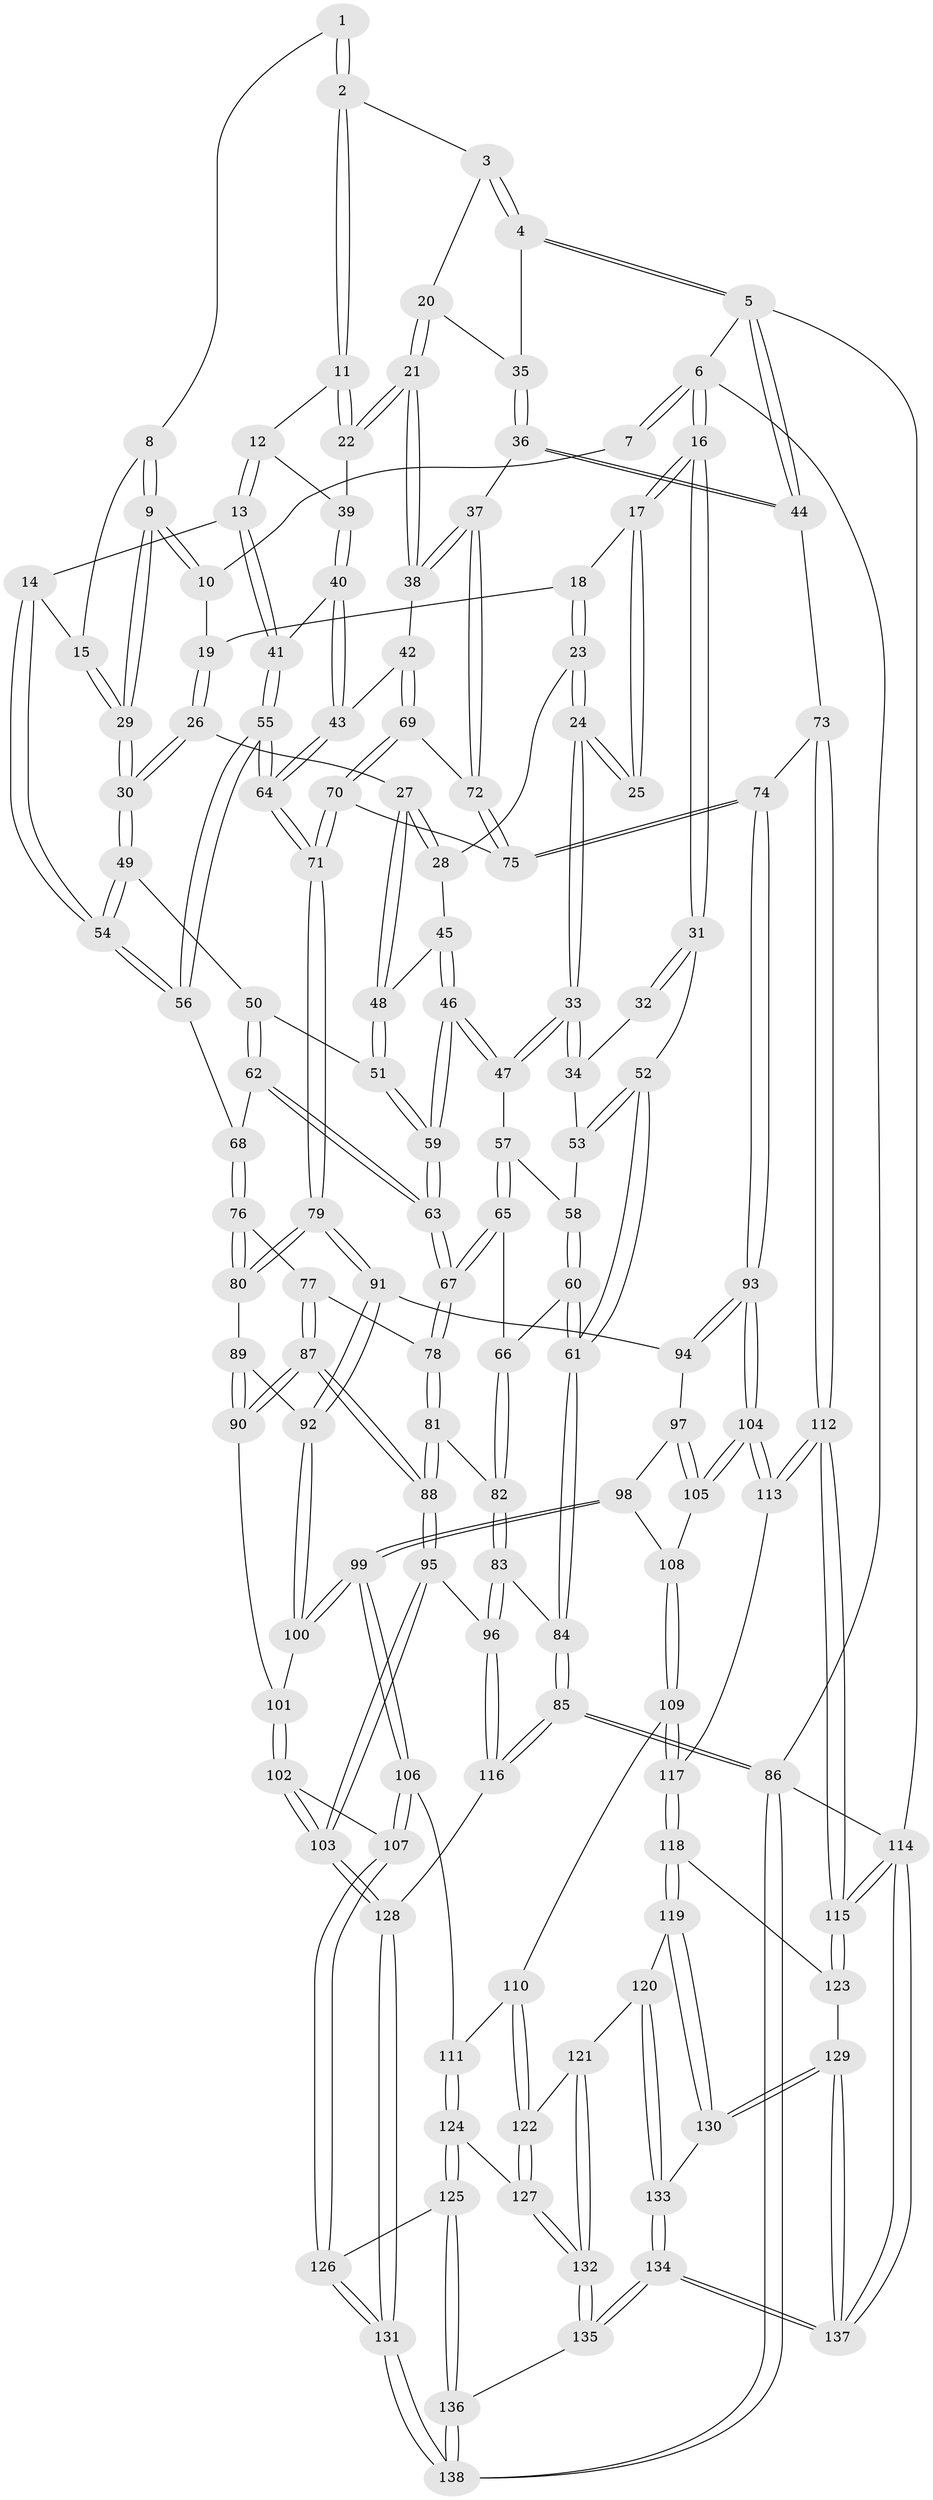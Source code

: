 // coarse degree distribution, {5: 0.3188405797101449, 3: 0.15942028985507245, 4: 0.3333333333333333, 7: 0.043478260869565216, 2: 0.057971014492753624, 6: 0.043478260869565216, 8: 0.028985507246376812, 10: 0.014492753623188406}
// Generated by graph-tools (version 1.1) at 2025/05/03/04/25 22:05:22]
// undirected, 138 vertices, 342 edges
graph export_dot {
graph [start="1"]
  node [color=gray90,style=filled];
  1 [pos="+0.5923741635107865+0"];
  2 [pos="+0.6601823939518907+0"];
  3 [pos="+0.7889358106398994+0"];
  4 [pos="+1+0"];
  5 [pos="+1+0"];
  6 [pos="+0+0"];
  7 [pos="+0.33314713611807556+0"];
  8 [pos="+0.48033077941540303+0.06084636696944328"];
  9 [pos="+0.4011467278304218+0.12616396793500034"];
  10 [pos="+0.30953766331890814+0"];
  11 [pos="+0.6536304174342734+0"];
  12 [pos="+0.6366976235429217+0.07079952367283138"];
  13 [pos="+0.5921664762747997+0.15715599284667783"];
  14 [pos="+0.5894669141936703+0.15736876837008584"];
  15 [pos="+0.49964478606194745+0.13165640522469227"];
  16 [pos="+0+0"];
  17 [pos="+0.16192964158685+0.07513140865612246"];
  18 [pos="+0.23208603727483473+0.08322190859309711"];
  19 [pos="+0.2668980180945834+0.06444654573888821"];
  20 [pos="+0.8600125498461691+0.0998759163725093"];
  21 [pos="+0.8265535865367705+0.1715720150225729"];
  22 [pos="+0.7816557297217175+0.15438859313713424"];
  23 [pos="+0.19421158937839936+0.16241812965322147"];
  24 [pos="+0.15269568295620506+0.1682109023569188"];
  25 [pos="+0.13654415448660848+0.13858946780342088"];
  26 [pos="+0.29641346695100024+0.1726622942158799"];
  27 [pos="+0.2925545688026956+0.17645940964547013"];
  28 [pos="+0.21136286577583263+0.1796548032678362"];
  29 [pos="+0.4071194573076224+0.17873754297103606"];
  30 [pos="+0.4043633053547894+0.19045925595395546"];
  31 [pos="+0+0"];
  32 [pos="+0.11716741763877471+0.1298451438552742"];
  33 [pos="+0.12885791589910894+0.20420727532040597"];
  34 [pos="+0.04765104108374348+0.18620302593921534"];
  35 [pos="+0.9390840729651599+0.13158590709282822"];
  36 [pos="+1+0.24849092488701663"];
  37 [pos="+0.9119287369035856+0.2770058872088963"];
  38 [pos="+0.8318674950474902+0.2313779146395638"];
  39 [pos="+0.715612852481074+0.16114150493102294"];
  40 [pos="+0.7172788182400663+0.21882458417484532"];
  41 [pos="+0.6121081717495718+0.23597550539663645"];
  42 [pos="+0.7814021870563256+0.2551165768525971"];
  43 [pos="+0.7679557072436768+0.25486654152608973"];
  44 [pos="+1+0.27170292913467975"];
  45 [pos="+0.21315626800754375+0.194388543084403"];
  46 [pos="+0.21758473161217168+0.2634264106718628"];
  47 [pos="+0.1408627279402489+0.25490876897695086"];
  48 [pos="+0.27949918669050877+0.21865968728938526"];
  49 [pos="+0.41725260881403875+0.23033996802364792"];
  50 [pos="+0.31689081640963235+0.2663103133546592"];
  51 [pos="+0.2720943284665259+0.24793619804138659"];
  52 [pos="+0+0"];
  53 [pos="+0.036165773871615625+0.18559975053535863"];
  54 [pos="+0.42513464232629805+0.23968707298490244"];
  55 [pos="+0.5928679989911488+0.32735103681488786"];
  56 [pos="+0.4309810686731177+0.25450365694181315"];
  57 [pos="+0.13325980502939863+0.2646256802591135"];
  58 [pos="+0.0502076036126904+0.23846069592366018"];
  59 [pos="+0.22735560583119516+0.2704188743049045"];
  60 [pos="+0.033269686455982606+0.3659390905737941"];
  61 [pos="+0+0.4037716380939164"];
  62 [pos="+0.31050739390062915+0.35181548244215494"];
  63 [pos="+0.2390501823795117+0.37874468447294307"];
  64 [pos="+0.6131368316844693+0.3811216023971851"];
  65 [pos="+0.09008056049915025+0.35467950003603865"];
  66 [pos="+0.03620185402529206+0.3662297546228812"];
  67 [pos="+0.21986966693622123+0.4079705059007825"];
  68 [pos="+0.3934990312123617+0.3594725247064172"];
  69 [pos="+0.781833477031854+0.3654004662847271"];
  70 [pos="+0.7589837744472079+0.4019277902745945"];
  71 [pos="+0.6171223681231688+0.4362125620587935"];
  72 [pos="+0.8910207159572578+0.3308567829612398"];
  73 [pos="+1+0.5141097584690865"];
  74 [pos="+0.9400349564120122+0.5496676773165232"];
  75 [pos="+0.8933425301724426+0.4707996535197409"];
  76 [pos="+0.4217037900918846+0.42051296165965446"];
  77 [pos="+0.2879476518650072+0.469893285467534"];
  78 [pos="+0.22222965061378055+0.42157824522947557"];
  79 [pos="+0.6170558282807886+0.4363710228548576"];
  80 [pos="+0.46607535272522527+0.4556667580078489"];
  81 [pos="+0.14894205155953166+0.5367515271119463"];
  82 [pos="+0.12118174175124975+0.5361268702486899"];
  83 [pos="+0.01840617948875135+0.5770477211932138"];
  84 [pos="+0+0.5175744230430505"];
  85 [pos="+0+1"];
  86 [pos="+0+1"];
  87 [pos="+0.335786753728283+0.6019004179836016"];
  88 [pos="+0.25522038678737563+0.68424506499935"];
  89 [pos="+0.44561625959411744+0.4943929989710221"];
  90 [pos="+0.35537086059551404+0.5970496230376373"];
  91 [pos="+0.6217786176882051+0.45202490352488883"];
  92 [pos="+0.49845791074880996+0.6043212217723639"];
  93 [pos="+0.8154355341341942+0.661466012694733"];
  94 [pos="+0.6386618630657486+0.4867887292103589"];
  95 [pos="+0.24052754592931816+0.7489654302383272"];
  96 [pos="+0.1205516435427329+0.7706171081547772"];
  97 [pos="+0.5667061062676646+0.6551267968439799"];
  98 [pos="+0.5453178618066795+0.672507778613399"];
  99 [pos="+0.5066744109310852+0.6782177614831968"];
  100 [pos="+0.488019226509458+0.6567702812595685"];
  101 [pos="+0.46170168964084113+0.6469156877263859"];
  102 [pos="+0.31178731215277217+0.8028685858740954"];
  103 [pos="+0.28416198142974997+0.7983272700139274"];
  104 [pos="+0.8101926434101212+0.6851647250767005"];
  105 [pos="+0.7765713155496283+0.68224357133026"];
  106 [pos="+0.4670460650866673+0.794242978278145"];
  107 [pos="+0.4048396746099273+0.8217180538963421"];
  108 [pos="+0.5767150757447504+0.7051957404053668"];
  109 [pos="+0.6367513827898132+0.7886692113106298"];
  110 [pos="+0.626468577608812+0.8002730147068282"];
  111 [pos="+0.5466278000508924+0.826817071404504"];
  112 [pos="+1+0.9371256254929032"];
  113 [pos="+0.8096634702618508+0.7146894437575197"];
  114 [pos="+1+1"];
  115 [pos="+1+0.9671388246003166"];
  116 [pos="+0.032499984255740154+0.831302828835656"];
  117 [pos="+0.8083366632506902+0.7180450583471324"];
  118 [pos="+0.8112158218982507+0.7557100182310638"];
  119 [pos="+0.8002028924065251+0.8368062927457783"];
  120 [pos="+0.7487886010343298+0.8889789296925291"];
  121 [pos="+0.7334856660033614+0.892371782913531"];
  122 [pos="+0.6501597426435081+0.8843262036152619"];
  123 [pos="+0.9544791130268268+0.8847691280985355"];
  124 [pos="+0.5574302852257623+0.9014789104509656"];
  125 [pos="+0.5135878043591632+0.9727227084699464"];
  126 [pos="+0.4379044608125662+0.9191333405660752"];
  127 [pos="+0.6303547780493737+0.921214597746533"];
  128 [pos="+0.25611148934218503+1"];
  129 [pos="+0.8607219761145258+0.9503736095663864"];
  130 [pos="+0.8577204514994954+0.9458035793383427"];
  131 [pos="+0.2538463979996748+1"];
  132 [pos="+0.6464167253819129+0.9736024259894511"];
  133 [pos="+0.7412437403382555+0.9675672877789205"];
  134 [pos="+0.6733273195161049+1"];
  135 [pos="+0.6473301156425811+1"];
  136 [pos="+0.5770909374974974+1"];
  137 [pos="+0.9770169840821894+1"];
  138 [pos="+0.24090570010710938+1"];
  1 -- 2;
  1 -- 2;
  1 -- 8;
  2 -- 3;
  2 -- 11;
  2 -- 11;
  3 -- 4;
  3 -- 4;
  3 -- 20;
  4 -- 5;
  4 -- 5;
  4 -- 35;
  5 -- 6;
  5 -- 44;
  5 -- 44;
  5 -- 114;
  6 -- 7;
  6 -- 7;
  6 -- 16;
  6 -- 16;
  6 -- 86;
  7 -- 10;
  8 -- 9;
  8 -- 9;
  8 -- 15;
  9 -- 10;
  9 -- 10;
  9 -- 29;
  9 -- 29;
  10 -- 19;
  11 -- 12;
  11 -- 22;
  11 -- 22;
  12 -- 13;
  12 -- 13;
  12 -- 39;
  13 -- 14;
  13 -- 41;
  13 -- 41;
  14 -- 15;
  14 -- 54;
  14 -- 54;
  15 -- 29;
  15 -- 29;
  16 -- 17;
  16 -- 17;
  16 -- 31;
  16 -- 31;
  17 -- 18;
  17 -- 25;
  17 -- 25;
  18 -- 19;
  18 -- 23;
  18 -- 23;
  19 -- 26;
  19 -- 26;
  20 -- 21;
  20 -- 21;
  20 -- 35;
  21 -- 22;
  21 -- 22;
  21 -- 38;
  21 -- 38;
  22 -- 39;
  23 -- 24;
  23 -- 24;
  23 -- 28;
  24 -- 25;
  24 -- 25;
  24 -- 33;
  24 -- 33;
  26 -- 27;
  26 -- 30;
  26 -- 30;
  27 -- 28;
  27 -- 28;
  27 -- 48;
  27 -- 48;
  28 -- 45;
  29 -- 30;
  29 -- 30;
  30 -- 49;
  30 -- 49;
  31 -- 32;
  31 -- 32;
  31 -- 52;
  32 -- 34;
  33 -- 34;
  33 -- 34;
  33 -- 47;
  33 -- 47;
  34 -- 53;
  35 -- 36;
  35 -- 36;
  36 -- 37;
  36 -- 44;
  36 -- 44;
  37 -- 38;
  37 -- 38;
  37 -- 72;
  37 -- 72;
  38 -- 42;
  39 -- 40;
  39 -- 40;
  40 -- 41;
  40 -- 43;
  40 -- 43;
  41 -- 55;
  41 -- 55;
  42 -- 43;
  42 -- 69;
  42 -- 69;
  43 -- 64;
  43 -- 64;
  44 -- 73;
  45 -- 46;
  45 -- 46;
  45 -- 48;
  46 -- 47;
  46 -- 47;
  46 -- 59;
  46 -- 59;
  47 -- 57;
  48 -- 51;
  48 -- 51;
  49 -- 50;
  49 -- 54;
  49 -- 54;
  50 -- 51;
  50 -- 62;
  50 -- 62;
  51 -- 59;
  51 -- 59;
  52 -- 53;
  52 -- 53;
  52 -- 61;
  52 -- 61;
  53 -- 58;
  54 -- 56;
  54 -- 56;
  55 -- 56;
  55 -- 56;
  55 -- 64;
  55 -- 64;
  56 -- 68;
  57 -- 58;
  57 -- 65;
  57 -- 65;
  58 -- 60;
  58 -- 60;
  59 -- 63;
  59 -- 63;
  60 -- 61;
  60 -- 61;
  60 -- 66;
  61 -- 84;
  61 -- 84;
  62 -- 63;
  62 -- 63;
  62 -- 68;
  63 -- 67;
  63 -- 67;
  64 -- 71;
  64 -- 71;
  65 -- 66;
  65 -- 67;
  65 -- 67;
  66 -- 82;
  66 -- 82;
  67 -- 78;
  67 -- 78;
  68 -- 76;
  68 -- 76;
  69 -- 70;
  69 -- 70;
  69 -- 72;
  70 -- 71;
  70 -- 71;
  70 -- 75;
  71 -- 79;
  71 -- 79;
  72 -- 75;
  72 -- 75;
  73 -- 74;
  73 -- 112;
  73 -- 112;
  74 -- 75;
  74 -- 75;
  74 -- 93;
  74 -- 93;
  76 -- 77;
  76 -- 80;
  76 -- 80;
  77 -- 78;
  77 -- 87;
  77 -- 87;
  78 -- 81;
  78 -- 81;
  79 -- 80;
  79 -- 80;
  79 -- 91;
  79 -- 91;
  80 -- 89;
  81 -- 82;
  81 -- 88;
  81 -- 88;
  82 -- 83;
  82 -- 83;
  83 -- 84;
  83 -- 96;
  83 -- 96;
  84 -- 85;
  84 -- 85;
  85 -- 86;
  85 -- 86;
  85 -- 116;
  85 -- 116;
  86 -- 138;
  86 -- 138;
  86 -- 114;
  87 -- 88;
  87 -- 88;
  87 -- 90;
  87 -- 90;
  88 -- 95;
  88 -- 95;
  89 -- 90;
  89 -- 90;
  89 -- 92;
  90 -- 101;
  91 -- 92;
  91 -- 92;
  91 -- 94;
  92 -- 100;
  92 -- 100;
  93 -- 94;
  93 -- 94;
  93 -- 104;
  93 -- 104;
  94 -- 97;
  95 -- 96;
  95 -- 103;
  95 -- 103;
  96 -- 116;
  96 -- 116;
  97 -- 98;
  97 -- 105;
  97 -- 105;
  98 -- 99;
  98 -- 99;
  98 -- 108;
  99 -- 100;
  99 -- 100;
  99 -- 106;
  99 -- 106;
  100 -- 101;
  101 -- 102;
  101 -- 102;
  102 -- 103;
  102 -- 103;
  102 -- 107;
  103 -- 128;
  103 -- 128;
  104 -- 105;
  104 -- 105;
  104 -- 113;
  104 -- 113;
  105 -- 108;
  106 -- 107;
  106 -- 107;
  106 -- 111;
  107 -- 126;
  107 -- 126;
  108 -- 109;
  108 -- 109;
  109 -- 110;
  109 -- 117;
  109 -- 117;
  110 -- 111;
  110 -- 122;
  110 -- 122;
  111 -- 124;
  111 -- 124;
  112 -- 113;
  112 -- 113;
  112 -- 115;
  112 -- 115;
  113 -- 117;
  114 -- 115;
  114 -- 115;
  114 -- 137;
  114 -- 137;
  115 -- 123;
  115 -- 123;
  116 -- 128;
  117 -- 118;
  117 -- 118;
  118 -- 119;
  118 -- 119;
  118 -- 123;
  119 -- 120;
  119 -- 130;
  119 -- 130;
  120 -- 121;
  120 -- 133;
  120 -- 133;
  121 -- 122;
  121 -- 132;
  121 -- 132;
  122 -- 127;
  122 -- 127;
  123 -- 129;
  124 -- 125;
  124 -- 125;
  124 -- 127;
  125 -- 126;
  125 -- 136;
  125 -- 136;
  126 -- 131;
  126 -- 131;
  127 -- 132;
  127 -- 132;
  128 -- 131;
  128 -- 131;
  129 -- 130;
  129 -- 130;
  129 -- 137;
  129 -- 137;
  130 -- 133;
  131 -- 138;
  131 -- 138;
  132 -- 135;
  132 -- 135;
  133 -- 134;
  133 -- 134;
  134 -- 135;
  134 -- 135;
  134 -- 137;
  134 -- 137;
  135 -- 136;
  136 -- 138;
  136 -- 138;
}
